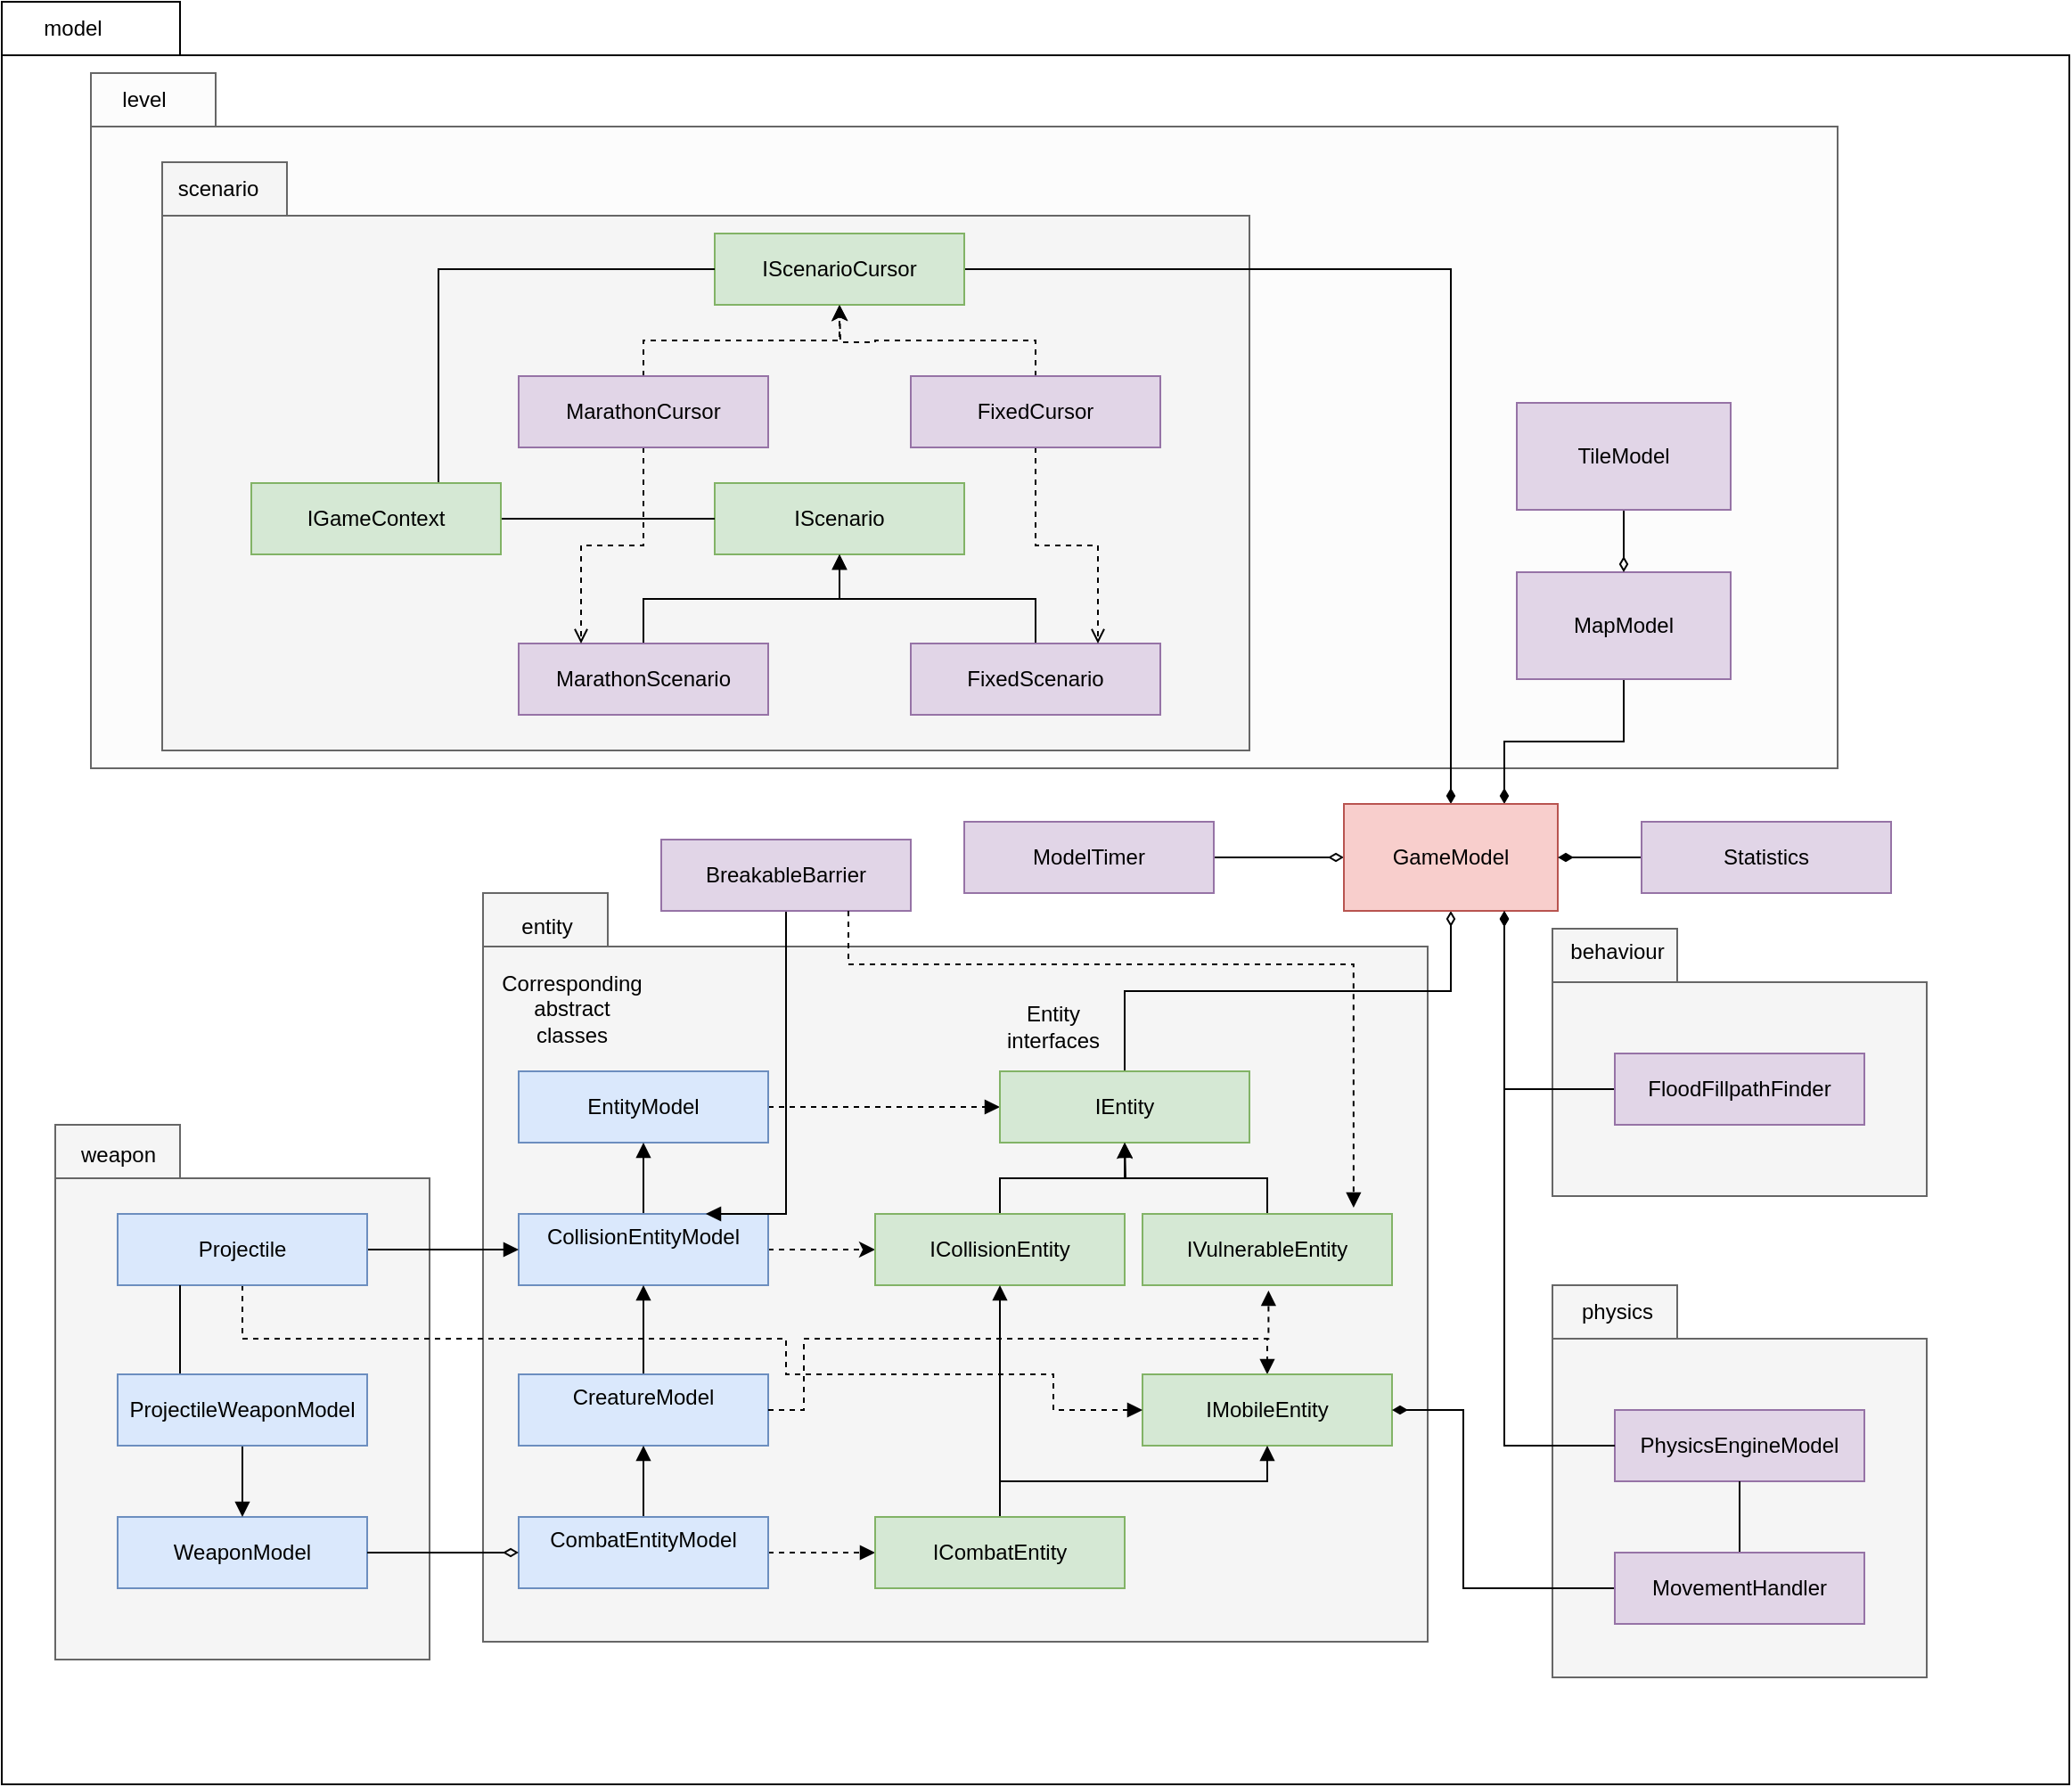 <mxfile version="24.4.4" type="device">
  <diagram id="C5RBs43oDa-KdzZeNtuy" name="Page-1">
    <mxGraphModel dx="2647" dy="2183" grid="1" gridSize="10" guides="1" tooltips="1" connect="1" arrows="1" fold="1" page="1" pageScale="1" pageWidth="827" pageHeight="1169" math="0" shadow="0">
      <root>
        <mxCell id="WIyWlLk6GJQsqaUBKTNV-0" />
        <mxCell id="WIyWlLk6GJQsqaUBKTNV-1" parent="WIyWlLk6GJQsqaUBKTNV-0" />
        <mxCell id="Q5AAanz-ZWtQsxfjovlU-100" value="" style="shape=folder;fontStyle=1;spacingTop=10;tabWidth=70;tabHeight=30;tabPosition=left;html=1;whiteSpace=wrap;" vertex="1" parent="WIyWlLk6GJQsqaUBKTNV-1">
          <mxGeometry x="-510" y="-380" width="1160" height="1000" as="geometry" />
        </mxCell>
        <mxCell id="Q5AAanz-ZWtQsxfjovlU-80" value="" style="shape=folder;fontStyle=1;spacingTop=10;tabWidth=70;tabHeight=30;tabPosition=left;html=1;whiteSpace=wrap;fillColor=#FCFCFC;fontColor=#333333;strokeColor=#666666;" vertex="1" parent="WIyWlLk6GJQsqaUBKTNV-1">
          <mxGeometry x="-460" y="-340" width="980" height="390" as="geometry" />
        </mxCell>
        <mxCell id="Q5AAanz-ZWtQsxfjovlU-51" value="" style="shape=folder;fontStyle=1;spacingTop=10;tabWidth=70;tabHeight=30;tabPosition=left;html=1;whiteSpace=wrap;fillColor=#f5f5f5;fontColor=#333333;strokeColor=#666666;" vertex="1" parent="WIyWlLk6GJQsqaUBKTNV-1">
          <mxGeometry x="-420" y="-290" width="610" height="330" as="geometry" />
        </mxCell>
        <mxCell id="Q5AAanz-ZWtQsxfjovlU-56" value="" style="group" vertex="1" connectable="0" parent="WIyWlLk6GJQsqaUBKTNV-1">
          <mxGeometry x="-240" y="120" width="530" height="420" as="geometry" />
        </mxCell>
        <mxCell id="Q5AAanz-ZWtQsxfjovlU-57" value="" style="shape=folder;fontStyle=1;spacingTop=10;tabWidth=70;tabHeight=30;tabPosition=left;html=1;whiteSpace=wrap;fillColor=#f5f5f5;fontColor=#333333;strokeColor=#666666;" vertex="1" parent="Q5AAanz-ZWtQsxfjovlU-56">
          <mxGeometry width="530" height="420" as="geometry" />
        </mxCell>
        <mxCell id="Q5AAanz-ZWtQsxfjovlU-58" value="entity" style="text;html=1;align=center;verticalAlign=middle;whiteSpace=wrap;rounded=0;" vertex="1" parent="Q5AAanz-ZWtQsxfjovlU-56">
          <mxGeometry width="72.273" height="38.182" as="geometry" />
        </mxCell>
        <mxCell id="Q5AAanz-ZWtQsxfjovlU-10" value="Entity interfaces" style="text;html=1;align=center;verticalAlign=middle;whiteSpace=wrap;rounded=0;" vertex="1" parent="Q5AAanz-ZWtQsxfjovlU-56">
          <mxGeometry x="290" y="60" width="60" height="30" as="geometry" />
        </mxCell>
        <mxCell id="Q5AAanz-ZWtQsxfjovlU-9" value="Corresponding abstract classes" style="text;html=1;align=center;verticalAlign=middle;whiteSpace=wrap;rounded=0;" vertex="1" parent="Q5AAanz-ZWtQsxfjovlU-56">
          <mxGeometry x="20" y="50" width="60" height="30" as="geometry" />
        </mxCell>
        <mxCell id="Q5AAanz-ZWtQsxfjovlU-33" style="edgeStyle=orthogonalEdgeStyle;rounded=0;orthogonalLoop=1;jettySize=auto;html=1;exitX=1;exitY=0.5;exitDx=0;exitDy=0;entryX=0;entryY=0.5;entryDx=0;entryDy=0;endArrow=block;endFill=1;dashed=1;" edge="1" parent="WIyWlLk6GJQsqaUBKTNV-1" source="Q5AAanz-ZWtQsxfjovlU-0" target="Q5AAanz-ZWtQsxfjovlU-11">
          <mxGeometry relative="1" as="geometry" />
        </mxCell>
        <mxCell id="Q5AAanz-ZWtQsxfjovlU-0" value="EntityModel" style="rounded=0;whiteSpace=wrap;html=1;fillColor=#dae8fc;strokeColor=#6c8ebf;" vertex="1" parent="WIyWlLk6GJQsqaUBKTNV-1">
          <mxGeometry x="-220" y="220" width="140" height="40" as="geometry" />
        </mxCell>
        <mxCell id="Q5AAanz-ZWtQsxfjovlU-6" style="edgeStyle=orthogonalEdgeStyle;rounded=0;orthogonalLoop=1;jettySize=auto;html=1;exitX=0.5;exitY=0;exitDx=0;exitDy=0;entryX=0.5;entryY=1;entryDx=0;entryDy=0;endArrow=block;endFill=1;" edge="1" parent="WIyWlLk6GJQsqaUBKTNV-1" source="Q5AAanz-ZWtQsxfjovlU-2" target="Q5AAanz-ZWtQsxfjovlU-0">
          <mxGeometry relative="1" as="geometry" />
        </mxCell>
        <mxCell id="Q5AAanz-ZWtQsxfjovlU-19" style="edgeStyle=orthogonalEdgeStyle;rounded=0;orthogonalLoop=1;jettySize=auto;html=1;exitX=1;exitY=0.5;exitDx=0;exitDy=0;entryX=0;entryY=0.5;entryDx=0;entryDy=0;dashed=1;" edge="1" parent="WIyWlLk6GJQsqaUBKTNV-1" source="Q5AAanz-ZWtQsxfjovlU-2" target="Q5AAanz-ZWtQsxfjovlU-13">
          <mxGeometry relative="1" as="geometry" />
        </mxCell>
        <mxCell id="Q5AAanz-ZWtQsxfjovlU-2" value="&lt;div&gt;CollisionEntityModel&lt;/div&gt;&lt;div&gt;&lt;br&gt;&lt;/div&gt;" style="rounded=0;whiteSpace=wrap;html=1;fillColor=#dae8fc;strokeColor=#6c8ebf;" vertex="1" parent="WIyWlLk6GJQsqaUBKTNV-1">
          <mxGeometry x="-220" y="300" width="140" height="40" as="geometry" />
        </mxCell>
        <mxCell id="Q5AAanz-ZWtQsxfjovlU-7" style="edgeStyle=orthogonalEdgeStyle;rounded=0;orthogonalLoop=1;jettySize=auto;html=1;exitX=0.5;exitY=0;exitDx=0;exitDy=0;entryX=0.5;entryY=1;entryDx=0;entryDy=0;endArrow=block;endFill=1;" edge="1" parent="WIyWlLk6GJQsqaUBKTNV-1" source="Q5AAanz-ZWtQsxfjovlU-3" target="Q5AAanz-ZWtQsxfjovlU-2">
          <mxGeometry relative="1" as="geometry" />
        </mxCell>
        <mxCell id="Q5AAanz-ZWtQsxfjovlU-24" style="edgeStyle=orthogonalEdgeStyle;rounded=0;orthogonalLoop=1;jettySize=auto;html=1;exitX=1;exitY=0.5;exitDx=0;exitDy=0;entryX=0.5;entryY=0;entryDx=0;entryDy=0;dashed=1;endArrow=block;endFill=1;" edge="1" parent="WIyWlLk6GJQsqaUBKTNV-1" source="Q5AAanz-ZWtQsxfjovlU-3" target="Q5AAanz-ZWtQsxfjovlU-14">
          <mxGeometry relative="1" as="geometry">
            <Array as="points">
              <mxPoint x="-60" y="410" />
              <mxPoint x="-60" y="370" />
              <mxPoint x="200" y="370" />
            </Array>
          </mxGeometry>
        </mxCell>
        <mxCell id="Q5AAanz-ZWtQsxfjovlU-3" value="&lt;div&gt;CreatureModel&lt;/div&gt;&lt;div&gt;&lt;br&gt;&lt;/div&gt;" style="rounded=0;whiteSpace=wrap;html=1;fillColor=#dae8fc;strokeColor=#6c8ebf;" vertex="1" parent="WIyWlLk6GJQsqaUBKTNV-1">
          <mxGeometry x="-220" y="390" width="140" height="40" as="geometry" />
        </mxCell>
        <mxCell id="Q5AAanz-ZWtQsxfjovlU-8" style="edgeStyle=orthogonalEdgeStyle;rounded=0;orthogonalLoop=1;jettySize=auto;html=1;exitX=0.5;exitY=0;exitDx=0;exitDy=0;entryX=0.5;entryY=1;entryDx=0;entryDy=0;endArrow=block;endFill=1;" edge="1" parent="WIyWlLk6GJQsqaUBKTNV-1" source="Q5AAanz-ZWtQsxfjovlU-4" target="Q5AAanz-ZWtQsxfjovlU-3">
          <mxGeometry relative="1" as="geometry" />
        </mxCell>
        <mxCell id="Q5AAanz-ZWtQsxfjovlU-18" style="edgeStyle=orthogonalEdgeStyle;rounded=0;orthogonalLoop=1;jettySize=auto;html=1;exitX=1;exitY=0.5;exitDx=0;exitDy=0;entryX=0;entryY=0.5;entryDx=0;entryDy=0;dashed=1;endArrow=block;endFill=1;" edge="1" parent="WIyWlLk6GJQsqaUBKTNV-1" source="Q5AAanz-ZWtQsxfjovlU-4" target="Q5AAanz-ZWtQsxfjovlU-15">
          <mxGeometry relative="1" as="geometry" />
        </mxCell>
        <mxCell id="Q5AAanz-ZWtQsxfjovlU-4" value="&lt;div&gt;CombatEntityModel&lt;/div&gt;&lt;div&gt;&lt;br&gt;&lt;/div&gt;" style="rounded=0;whiteSpace=wrap;html=1;fillColor=#dae8fc;strokeColor=#6c8ebf;" vertex="1" parent="WIyWlLk6GJQsqaUBKTNV-1">
          <mxGeometry x="-220" y="470" width="140" height="40" as="geometry" />
        </mxCell>
        <mxCell id="Q5AAanz-ZWtQsxfjovlU-32" style="edgeStyle=orthogonalEdgeStyle;rounded=0;orthogonalLoop=1;jettySize=auto;html=1;exitX=0.5;exitY=0;exitDx=0;exitDy=0;entryX=0.5;entryY=1;entryDx=0;entryDy=0;endArrow=diamondThin;endFill=0;strokeWidth=1;" edge="1" parent="WIyWlLk6GJQsqaUBKTNV-1" source="Q5AAanz-ZWtQsxfjovlU-11" target="Q5AAanz-ZWtQsxfjovlU-5">
          <mxGeometry relative="1" as="geometry" />
        </mxCell>
        <mxCell id="Q5AAanz-ZWtQsxfjovlU-11" value="IEntity" style="rounded=0;whiteSpace=wrap;html=1;fillColor=#d5e8d4;strokeColor=#82b366;" vertex="1" parent="WIyWlLk6GJQsqaUBKTNV-1">
          <mxGeometry x="50" y="220" width="140" height="40" as="geometry" />
        </mxCell>
        <mxCell id="Q5AAanz-ZWtQsxfjovlU-30" style="edgeStyle=orthogonalEdgeStyle;rounded=0;orthogonalLoop=1;jettySize=auto;html=1;exitX=0.5;exitY=0;exitDx=0;exitDy=0;entryX=0.5;entryY=1;entryDx=0;entryDy=0;" edge="1" parent="WIyWlLk6GJQsqaUBKTNV-1" source="Q5AAanz-ZWtQsxfjovlU-12" target="Q5AAanz-ZWtQsxfjovlU-11">
          <mxGeometry relative="1" as="geometry" />
        </mxCell>
        <mxCell id="Q5AAanz-ZWtQsxfjovlU-12" value="IVulnerableEntity" style="rounded=0;whiteSpace=wrap;html=1;fillColor=#d5e8d4;strokeColor=#82b366;" vertex="1" parent="WIyWlLk6GJQsqaUBKTNV-1">
          <mxGeometry x="130" y="300" width="140" height="40" as="geometry" />
        </mxCell>
        <mxCell id="Q5AAanz-ZWtQsxfjovlU-31" style="edgeStyle=orthogonalEdgeStyle;rounded=0;orthogonalLoop=1;jettySize=auto;html=1;exitX=0.5;exitY=0;exitDx=0;exitDy=0;endArrow=block;endFill=1;" edge="1" parent="WIyWlLk6GJQsqaUBKTNV-1" source="Q5AAanz-ZWtQsxfjovlU-13">
          <mxGeometry relative="1" as="geometry">
            <mxPoint x="120" y="260" as="targetPoint" />
          </mxGeometry>
        </mxCell>
        <mxCell id="Q5AAanz-ZWtQsxfjovlU-13" value="ICollisionEntity" style="rounded=0;whiteSpace=wrap;html=1;fillColor=#d5e8d4;strokeColor=#82b366;" vertex="1" parent="WIyWlLk6GJQsqaUBKTNV-1">
          <mxGeometry x="-20" y="300" width="140" height="40" as="geometry" />
        </mxCell>
        <mxCell id="Q5AAanz-ZWtQsxfjovlU-14" value="IMobileEntity" style="rounded=0;whiteSpace=wrap;html=1;fillColor=#d5e8d4;strokeColor=#82b366;" vertex="1" parent="WIyWlLk6GJQsqaUBKTNV-1">
          <mxGeometry x="130" y="390" width="140" height="40" as="geometry" />
        </mxCell>
        <mxCell id="Q5AAanz-ZWtQsxfjovlU-28" style="edgeStyle=orthogonalEdgeStyle;rounded=0;orthogonalLoop=1;jettySize=auto;html=1;exitX=0.5;exitY=0;exitDx=0;exitDy=0;entryX=0.5;entryY=1;entryDx=0;entryDy=0;endArrow=block;endFill=1;" edge="1" parent="WIyWlLk6GJQsqaUBKTNV-1" source="Q5AAanz-ZWtQsxfjovlU-15" target="Q5AAanz-ZWtQsxfjovlU-13">
          <mxGeometry relative="1" as="geometry" />
        </mxCell>
        <mxCell id="Q5AAanz-ZWtQsxfjovlU-29" style="edgeStyle=orthogonalEdgeStyle;rounded=0;orthogonalLoop=1;jettySize=auto;html=1;exitX=0.5;exitY=0;exitDx=0;exitDy=0;entryX=0.5;entryY=1;entryDx=0;entryDy=0;endArrow=block;endFill=1;" edge="1" parent="WIyWlLk6GJQsqaUBKTNV-1" source="Q5AAanz-ZWtQsxfjovlU-15" target="Q5AAanz-ZWtQsxfjovlU-14">
          <mxGeometry relative="1" as="geometry" />
        </mxCell>
        <mxCell id="Q5AAanz-ZWtQsxfjovlU-15" value="ICombatEntity" style="rounded=0;whiteSpace=wrap;html=1;fillColor=#d5e8d4;strokeColor=#82b366;" vertex="1" parent="WIyWlLk6GJQsqaUBKTNV-1">
          <mxGeometry x="-20" y="470" width="140" height="40" as="geometry" />
        </mxCell>
        <mxCell id="Q5AAanz-ZWtQsxfjovlU-27" style="edgeStyle=orthogonalEdgeStyle;rounded=0;orthogonalLoop=1;jettySize=auto;html=1;entryX=0.505;entryY=1.075;entryDx=0;entryDy=0;entryPerimeter=0;dashed=1;endArrow=block;endFill=1;" edge="1" parent="WIyWlLk6GJQsqaUBKTNV-1" source="Q5AAanz-ZWtQsxfjovlU-3" target="Q5AAanz-ZWtQsxfjovlU-12">
          <mxGeometry relative="1" as="geometry">
            <Array as="points">
              <mxPoint x="-60" y="410" />
              <mxPoint x="-60" y="370" />
              <mxPoint x="201" y="370" />
            </Array>
          </mxGeometry>
        </mxCell>
        <mxCell id="Q5AAanz-ZWtQsxfjovlU-84" style="edgeStyle=orthogonalEdgeStyle;rounded=0;orthogonalLoop=1;jettySize=auto;html=1;entryX=0.75;entryY=0;entryDx=0;entryDy=0;endArrow=diamondThin;endFill=1;" edge="1" parent="WIyWlLk6GJQsqaUBKTNV-1" source="Q5AAanz-ZWtQsxfjovlU-34" target="Q5AAanz-ZWtQsxfjovlU-5">
          <mxGeometry relative="1" as="geometry" />
        </mxCell>
        <mxCell id="Q5AAanz-ZWtQsxfjovlU-34" value="MapModel" style="rounded=0;whiteSpace=wrap;html=1;fillColor=#e1d5e7;strokeColor=#9673a6;" vertex="1" parent="WIyWlLk6GJQsqaUBKTNV-1">
          <mxGeometry x="340" y="-60" width="120" height="60" as="geometry" />
        </mxCell>
        <mxCell id="Q5AAanz-ZWtQsxfjovlU-37" value="IScenario" style="rounded=0;whiteSpace=wrap;html=1;fillColor=#d5e8d4;strokeColor=#82b366;" vertex="1" parent="WIyWlLk6GJQsqaUBKTNV-1">
          <mxGeometry x="-110" y="-110" width="140" height="40" as="geometry" />
        </mxCell>
        <mxCell id="Q5AAanz-ZWtQsxfjovlU-42" style="edgeStyle=orthogonalEdgeStyle;rounded=0;orthogonalLoop=1;jettySize=auto;html=1;exitX=0.5;exitY=0;exitDx=0;exitDy=0;entryX=0.5;entryY=1;entryDx=0;entryDy=0;endArrow=block;endFill=1;" edge="1" parent="WIyWlLk6GJQsqaUBKTNV-1" source="Q5AAanz-ZWtQsxfjovlU-38" target="Q5AAanz-ZWtQsxfjovlU-37">
          <mxGeometry relative="1" as="geometry" />
        </mxCell>
        <mxCell id="Q5AAanz-ZWtQsxfjovlU-38" value="FixedScenario" style="rounded=0;whiteSpace=wrap;html=1;fillColor=#e1d5e7;strokeColor=#9673a6;" vertex="1" parent="WIyWlLk6GJQsqaUBKTNV-1">
          <mxGeometry y="-20" width="140" height="40" as="geometry" />
        </mxCell>
        <mxCell id="Q5AAanz-ZWtQsxfjovlU-40" style="edgeStyle=orthogonalEdgeStyle;rounded=0;orthogonalLoop=1;jettySize=auto;html=1;exitX=0.5;exitY=0;exitDx=0;exitDy=0;endArrow=block;endFill=1;" edge="1" parent="WIyWlLk6GJQsqaUBKTNV-1" source="Q5AAanz-ZWtQsxfjovlU-39" target="Q5AAanz-ZWtQsxfjovlU-37">
          <mxGeometry relative="1" as="geometry" />
        </mxCell>
        <mxCell id="Q5AAanz-ZWtQsxfjovlU-39" value="MarathonScenario" style="rounded=0;whiteSpace=wrap;html=1;fillColor=#e1d5e7;strokeColor=#9673a6;" vertex="1" parent="WIyWlLk6GJQsqaUBKTNV-1">
          <mxGeometry x="-220" y="-20" width="140" height="40" as="geometry" />
        </mxCell>
        <mxCell id="Q5AAanz-ZWtQsxfjovlU-46" style="edgeStyle=orthogonalEdgeStyle;rounded=0;orthogonalLoop=1;jettySize=auto;html=1;exitX=0.5;exitY=0;exitDx=0;exitDy=0;entryX=0.5;entryY=1;entryDx=0;entryDy=0;dashed=1;" edge="1" parent="WIyWlLk6GJQsqaUBKTNV-1" source="Q5AAanz-ZWtQsxfjovlU-43" target="Q5AAanz-ZWtQsxfjovlU-44">
          <mxGeometry relative="1" as="geometry" />
        </mxCell>
        <mxCell id="Q5AAanz-ZWtQsxfjovlU-49" style="edgeStyle=orthogonalEdgeStyle;rounded=0;orthogonalLoop=1;jettySize=auto;html=1;exitX=0.5;exitY=1;exitDx=0;exitDy=0;entryX=0.25;entryY=0;entryDx=0;entryDy=0;endArrow=open;endFill=0;dashed=1;" edge="1" parent="WIyWlLk6GJQsqaUBKTNV-1" source="Q5AAanz-ZWtQsxfjovlU-43" target="Q5AAanz-ZWtQsxfjovlU-39">
          <mxGeometry relative="1" as="geometry" />
        </mxCell>
        <mxCell id="Q5AAanz-ZWtQsxfjovlU-43" value="MarathonCursor" style="rounded=0;whiteSpace=wrap;html=1;fillColor=#e1d5e7;strokeColor=#9673a6;" vertex="1" parent="WIyWlLk6GJQsqaUBKTNV-1">
          <mxGeometry x="-220" y="-170" width="140" height="40" as="geometry" />
        </mxCell>
        <mxCell id="Q5AAanz-ZWtQsxfjovlU-54" style="edgeStyle=orthogonalEdgeStyle;rounded=0;orthogonalLoop=1;jettySize=auto;html=1;exitX=1;exitY=0.5;exitDx=0;exitDy=0;entryX=0.5;entryY=0;entryDx=0;entryDy=0;endArrow=diamondThin;endFill=1;" edge="1" parent="WIyWlLk6GJQsqaUBKTNV-1" source="Q5AAanz-ZWtQsxfjovlU-44" target="Q5AAanz-ZWtQsxfjovlU-5">
          <mxGeometry relative="1" as="geometry">
            <mxPoint x="303" y="50" as="targetPoint" />
          </mxGeometry>
        </mxCell>
        <mxCell id="Q5AAanz-ZWtQsxfjovlU-44" value="IScenarioCursor" style="rounded=0;whiteSpace=wrap;html=1;fillColor=#d5e8d4;strokeColor=#82b366;" vertex="1" parent="WIyWlLk6GJQsqaUBKTNV-1">
          <mxGeometry x="-110" y="-250" width="140" height="40" as="geometry" />
        </mxCell>
        <mxCell id="Q5AAanz-ZWtQsxfjovlU-48" style="edgeStyle=orthogonalEdgeStyle;rounded=0;orthogonalLoop=1;jettySize=auto;html=1;exitX=0.5;exitY=1;exitDx=0;exitDy=0;entryX=0.75;entryY=0;entryDx=0;entryDy=0;endArrow=open;endFill=0;dashed=1;" edge="1" parent="WIyWlLk6GJQsqaUBKTNV-1" source="Q5AAanz-ZWtQsxfjovlU-47" target="Q5AAanz-ZWtQsxfjovlU-38">
          <mxGeometry relative="1" as="geometry" />
        </mxCell>
        <mxCell id="Q5AAanz-ZWtQsxfjovlU-50" style="edgeStyle=orthogonalEdgeStyle;rounded=0;orthogonalLoop=1;jettySize=auto;html=1;exitX=0.5;exitY=0;exitDx=0;exitDy=0;dashed=1;" edge="1" parent="WIyWlLk6GJQsqaUBKTNV-1" source="Q5AAanz-ZWtQsxfjovlU-47">
          <mxGeometry relative="1" as="geometry">
            <mxPoint x="-40" y="-210" as="targetPoint" />
          </mxGeometry>
        </mxCell>
        <mxCell id="Q5AAanz-ZWtQsxfjovlU-47" value="FixedCursor" style="rounded=0;whiteSpace=wrap;html=1;fillColor=#e1d5e7;strokeColor=#9673a6;" vertex="1" parent="WIyWlLk6GJQsqaUBKTNV-1">
          <mxGeometry y="-170" width="140" height="40" as="geometry" />
        </mxCell>
        <mxCell id="Q5AAanz-ZWtQsxfjovlU-61" style="edgeStyle=orthogonalEdgeStyle;rounded=0;orthogonalLoop=1;jettySize=auto;html=1;exitX=1;exitY=0.5;exitDx=0;exitDy=0;entryX=0;entryY=0.5;entryDx=0;entryDy=0;endArrow=diamondThin;endFill=0;" edge="1" parent="WIyWlLk6GJQsqaUBKTNV-1" source="Q5AAanz-ZWtQsxfjovlU-60" target="Q5AAanz-ZWtQsxfjovlU-5">
          <mxGeometry relative="1" as="geometry" />
        </mxCell>
        <mxCell id="Q5AAanz-ZWtQsxfjovlU-60" value="ModelTimer" style="rounded=0;whiteSpace=wrap;html=1;fillColor=#e1d5e7;strokeColor=#9673a6;" vertex="1" parent="WIyWlLk6GJQsqaUBKTNV-1">
          <mxGeometry x="30" y="80" width="140" height="40" as="geometry" />
        </mxCell>
        <mxCell id="Q5AAanz-ZWtQsxfjovlU-64" style="edgeStyle=orthogonalEdgeStyle;rounded=0;orthogonalLoop=1;jettySize=auto;html=1;exitX=1;exitY=0.5;exitDx=0;exitDy=0;entryX=0;entryY=0.5;entryDx=0;entryDy=0;endArrow=none;endFill=0;" edge="1" parent="WIyWlLk6GJQsqaUBKTNV-1" source="Q5AAanz-ZWtQsxfjovlU-63" target="Q5AAanz-ZWtQsxfjovlU-37">
          <mxGeometry relative="1" as="geometry" />
        </mxCell>
        <mxCell id="Q5AAanz-ZWtQsxfjovlU-65" style="edgeStyle=orthogonalEdgeStyle;rounded=0;orthogonalLoop=1;jettySize=auto;html=1;exitX=0.75;exitY=0;exitDx=0;exitDy=0;entryX=0;entryY=0.5;entryDx=0;entryDy=0;endArrow=none;endFill=0;" edge="1" parent="WIyWlLk6GJQsqaUBKTNV-1" source="Q5AAanz-ZWtQsxfjovlU-63" target="Q5AAanz-ZWtQsxfjovlU-44">
          <mxGeometry relative="1" as="geometry" />
        </mxCell>
        <mxCell id="Q5AAanz-ZWtQsxfjovlU-53" value="scenario" style="text;html=1;align=center;verticalAlign=middle;whiteSpace=wrap;rounded=0;" vertex="1" parent="WIyWlLk6GJQsqaUBKTNV-1">
          <mxGeometry x="-430" y="-290" width="83.182" height="30" as="geometry" />
        </mxCell>
        <mxCell id="Q5AAanz-ZWtQsxfjovlU-63" value="IGameContext" style="rounded=0;whiteSpace=wrap;html=1;fillColor=#d5e8d4;strokeColor=#82b366;" vertex="1" parent="WIyWlLk6GJQsqaUBKTNV-1">
          <mxGeometry x="-370" y="-110" width="140" height="40" as="geometry" />
        </mxCell>
        <mxCell id="Q5AAanz-ZWtQsxfjovlU-5" value="GameModel" style="rounded=0;whiteSpace=wrap;html=1;fillColor=#f8cecc;strokeColor=#b85450;" vertex="1" parent="WIyWlLk6GJQsqaUBKTNV-1">
          <mxGeometry x="243" y="70" width="120" height="60" as="geometry" />
        </mxCell>
        <mxCell id="Q5AAanz-ZWtQsxfjovlU-83" value="level" style="text;html=1;align=center;verticalAlign=middle;whiteSpace=wrap;rounded=0;" vertex="1" parent="WIyWlLk6GJQsqaUBKTNV-1">
          <mxGeometry x="-460" y="-340" width="60" height="30" as="geometry" />
        </mxCell>
        <mxCell id="Q5AAanz-ZWtQsxfjovlU-86" style="edgeStyle=orthogonalEdgeStyle;rounded=0;orthogonalLoop=1;jettySize=auto;html=1;exitX=0;exitY=0.5;exitDx=0;exitDy=0;entryX=1;entryY=0.5;entryDx=0;entryDy=0;endArrow=diamondThin;endFill=1;" edge="1" parent="WIyWlLk6GJQsqaUBKTNV-1" source="Q5AAanz-ZWtQsxfjovlU-85" target="Q5AAanz-ZWtQsxfjovlU-5">
          <mxGeometry relative="1" as="geometry" />
        </mxCell>
        <mxCell id="Q5AAanz-ZWtQsxfjovlU-68" value="" style="shape=folder;fontStyle=1;spacingTop=10;tabWidth=70;tabHeight=30;tabPosition=left;html=1;whiteSpace=wrap;fillColor=#f5f5f5;fontColor=#333333;strokeColor=#666666;" vertex="1" parent="WIyWlLk6GJQsqaUBKTNV-1">
          <mxGeometry x="-480" y="250" width="210" height="300" as="geometry" />
        </mxCell>
        <mxCell id="Q5AAanz-ZWtQsxfjovlU-85" value="Statistics" style="rounded=0;whiteSpace=wrap;html=1;fillColor=#e1d5e7;strokeColor=#9673a6;" vertex="1" parent="WIyWlLk6GJQsqaUBKTNV-1">
          <mxGeometry x="410" y="80" width="140" height="40" as="geometry" />
        </mxCell>
        <mxCell id="Q5AAanz-ZWtQsxfjovlU-88" style="edgeStyle=orthogonalEdgeStyle;rounded=0;orthogonalLoop=1;jettySize=auto;html=1;exitX=0.5;exitY=1;exitDx=0;exitDy=0;entryX=0.5;entryY=0;entryDx=0;entryDy=0;endArrow=diamondThin;endFill=0;" edge="1" parent="WIyWlLk6GJQsqaUBKTNV-1" source="Q5AAanz-ZWtQsxfjovlU-87" target="Q5AAanz-ZWtQsxfjovlU-34">
          <mxGeometry relative="1" as="geometry" />
        </mxCell>
        <mxCell id="Q5AAanz-ZWtQsxfjovlU-87" value="TileModel" style="rounded=0;whiteSpace=wrap;html=1;fillColor=#e1d5e7;strokeColor=#9673a6;" vertex="1" parent="WIyWlLk6GJQsqaUBKTNV-1">
          <mxGeometry x="340" y="-155" width="120" height="60" as="geometry" />
        </mxCell>
        <mxCell id="Q5AAanz-ZWtQsxfjovlU-90" value="" style="shape=folder;fontStyle=1;spacingTop=10;tabWidth=70;tabHeight=30;tabPosition=left;html=1;whiteSpace=wrap;fillColor=#f5f5f5;fontColor=#333333;strokeColor=#666666;" vertex="1" parent="WIyWlLk6GJQsqaUBKTNV-1">
          <mxGeometry x="360" y="340" width="210" height="220" as="geometry" />
        </mxCell>
        <mxCell id="Q5AAanz-ZWtQsxfjovlU-91" value="physics" style="text;html=1;align=center;verticalAlign=middle;whiteSpace=wrap;rounded=0;" vertex="1" parent="WIyWlLk6GJQsqaUBKTNV-1">
          <mxGeometry x="382.105" y="348.187" width="28.636" height="13.636" as="geometry" />
        </mxCell>
        <mxCell id="Q5AAanz-ZWtQsxfjovlU-69" value="weapon" style="text;html=1;align=center;verticalAlign=middle;whiteSpace=wrap;rounded=0;" vertex="1" parent="WIyWlLk6GJQsqaUBKTNV-1">
          <mxGeometry x="-458.635" y="259.997" width="28.636" height="13.636" as="geometry" />
        </mxCell>
        <mxCell id="Q5AAanz-ZWtQsxfjovlU-72" value="WeaponModel" style="rounded=0;whiteSpace=wrap;html=1;fillColor=#dae8fc;strokeColor=#6c8ebf;" vertex="1" parent="WIyWlLk6GJQsqaUBKTNV-1">
          <mxGeometry x="-445" y="470" width="140" height="40" as="geometry" />
        </mxCell>
        <mxCell id="Q5AAanz-ZWtQsxfjovlU-94" value="PhysicsEngineModel" style="rounded=0;whiteSpace=wrap;html=1;fillColor=#e1d5e7;strokeColor=#9673a6;" vertex="1" parent="WIyWlLk6GJQsqaUBKTNV-1">
          <mxGeometry x="395" y="410" width="140" height="40" as="geometry" />
        </mxCell>
        <mxCell id="Q5AAanz-ZWtQsxfjovlU-95" style="edgeStyle=orthogonalEdgeStyle;rounded=0;orthogonalLoop=1;jettySize=auto;html=1;exitX=0;exitY=0.5;exitDx=0;exitDy=0;entryX=0.75;entryY=1;entryDx=0;entryDy=0;endArrow=diamondThin;endFill=1;" edge="1" parent="WIyWlLk6GJQsqaUBKTNV-1" source="Q5AAanz-ZWtQsxfjovlU-94" target="Q5AAanz-ZWtQsxfjovlU-5">
          <mxGeometry relative="1" as="geometry" />
        </mxCell>
        <mxCell id="Q5AAanz-ZWtQsxfjovlU-97" style="edgeStyle=orthogonalEdgeStyle;rounded=0;orthogonalLoop=1;jettySize=auto;html=1;exitX=0.5;exitY=0;exitDx=0;exitDy=0;entryX=0.5;entryY=1;entryDx=0;entryDy=0;endArrow=none;endFill=0;" edge="1" parent="WIyWlLk6GJQsqaUBKTNV-1" source="Q5AAanz-ZWtQsxfjovlU-96" target="Q5AAanz-ZWtQsxfjovlU-94">
          <mxGeometry relative="1" as="geometry" />
        </mxCell>
        <mxCell id="Q5AAanz-ZWtQsxfjovlU-98" style="edgeStyle=orthogonalEdgeStyle;rounded=0;orthogonalLoop=1;jettySize=auto;html=1;exitX=0;exitY=0.5;exitDx=0;exitDy=0;entryX=1;entryY=0.5;entryDx=0;entryDy=0;endArrow=diamondThin;endFill=1;" edge="1" parent="WIyWlLk6GJQsqaUBKTNV-1" source="Q5AAanz-ZWtQsxfjovlU-96" target="Q5AAanz-ZWtQsxfjovlU-14">
          <mxGeometry relative="1" as="geometry">
            <Array as="points">
              <mxPoint x="310" y="510" />
              <mxPoint x="310" y="410" />
            </Array>
          </mxGeometry>
        </mxCell>
        <mxCell id="Q5AAanz-ZWtQsxfjovlU-96" value="MovementHandler" style="rounded=0;whiteSpace=wrap;html=1;fillColor=#e1d5e7;strokeColor=#9673a6;" vertex="1" parent="WIyWlLk6GJQsqaUBKTNV-1">
          <mxGeometry x="395" y="490" width="140" height="40" as="geometry" />
        </mxCell>
        <mxCell id="Q5AAanz-ZWtQsxfjovlU-101" value="model" style="text;html=1;align=center;verticalAlign=middle;whiteSpace=wrap;rounded=0;" vertex="1" parent="WIyWlLk6GJQsqaUBKTNV-1">
          <mxGeometry x="-500" y="-380" width="60" height="30" as="geometry" />
        </mxCell>
        <mxCell id="Q5AAanz-ZWtQsxfjovlU-102" value="" style="shape=folder;fontStyle=1;spacingTop=10;tabWidth=70;tabHeight=30;tabPosition=left;html=1;whiteSpace=wrap;fillColor=#f5f5f5;fontColor=#333333;strokeColor=#666666;" vertex="1" parent="WIyWlLk6GJQsqaUBKTNV-1">
          <mxGeometry x="360" y="140" width="210" height="150" as="geometry" />
        </mxCell>
        <mxCell id="Q5AAanz-ZWtQsxfjovlU-103" value="behaviour" style="text;html=1;align=center;verticalAlign=middle;whiteSpace=wrap;rounded=0;" vertex="1" parent="WIyWlLk6GJQsqaUBKTNV-1">
          <mxGeometry x="382.105" y="146.377" width="28.636" height="13.636" as="geometry" />
        </mxCell>
        <mxCell id="Q5AAanz-ZWtQsxfjovlU-105" style="edgeStyle=orthogonalEdgeStyle;rounded=0;orthogonalLoop=1;jettySize=auto;html=1;exitX=0;exitY=0.5;exitDx=0;exitDy=0;entryX=0.75;entryY=1;entryDx=0;entryDy=0;endArrow=diamondThin;endFill=1;" edge="1" parent="WIyWlLk6GJQsqaUBKTNV-1" source="Q5AAanz-ZWtQsxfjovlU-104" target="Q5AAanz-ZWtQsxfjovlU-5">
          <mxGeometry relative="1" as="geometry" />
        </mxCell>
        <mxCell id="Q5AAanz-ZWtQsxfjovlU-104" value="FloodFillpathFinder" style="rounded=0;whiteSpace=wrap;html=1;fillColor=#e1d5e7;strokeColor=#9673a6;" vertex="1" parent="WIyWlLk6GJQsqaUBKTNV-1">
          <mxGeometry x="395" y="210" width="140" height="40" as="geometry" />
        </mxCell>
        <mxCell id="Q5AAanz-ZWtQsxfjovlU-73" style="edgeStyle=orthogonalEdgeStyle;rounded=0;orthogonalLoop=1;jettySize=auto;html=1;exitX=1;exitY=0.5;exitDx=0;exitDy=0;entryX=0;entryY=0.5;entryDx=0;entryDy=0;endArrow=diamondThin;endFill=0;" edge="1" parent="WIyWlLk6GJQsqaUBKTNV-1" source="Q5AAanz-ZWtQsxfjovlU-72" target="Q5AAanz-ZWtQsxfjovlU-4">
          <mxGeometry relative="1" as="geometry" />
        </mxCell>
        <mxCell id="Q5AAanz-ZWtQsxfjovlU-108" style="edgeStyle=orthogonalEdgeStyle;rounded=0;orthogonalLoop=1;jettySize=auto;html=1;entryX=0;entryY=0.5;entryDx=0;entryDy=0;endArrow=block;endFill=1;" edge="1" parent="WIyWlLk6GJQsqaUBKTNV-1" source="Q5AAanz-ZWtQsxfjovlU-106" target="Q5AAanz-ZWtQsxfjovlU-2">
          <mxGeometry relative="1" as="geometry" />
        </mxCell>
        <mxCell id="Q5AAanz-ZWtQsxfjovlU-109" style="edgeStyle=orthogonalEdgeStyle;rounded=0;orthogonalLoop=1;jettySize=auto;html=1;entryX=0;entryY=0.5;entryDx=0;entryDy=0;endArrow=block;endFill=1;dashed=1;" edge="1" parent="WIyWlLk6GJQsqaUBKTNV-1" source="Q5AAanz-ZWtQsxfjovlU-106" target="Q5AAanz-ZWtQsxfjovlU-14">
          <mxGeometry relative="1" as="geometry">
            <Array as="points">
              <mxPoint x="-375" y="370" />
              <mxPoint x="-70" y="370" />
              <mxPoint x="-70" y="390" />
              <mxPoint x="80" y="390" />
              <mxPoint x="80" y="410" />
            </Array>
          </mxGeometry>
        </mxCell>
        <mxCell id="Q5AAanz-ZWtQsxfjovlU-106" value="Projectile" style="rounded=0;whiteSpace=wrap;html=1;fillColor=#dae8fc;strokeColor=#6c8ebf;" vertex="1" parent="WIyWlLk6GJQsqaUBKTNV-1">
          <mxGeometry x="-445" y="300" width="140" height="40" as="geometry" />
        </mxCell>
        <mxCell id="Q5AAanz-ZWtQsxfjovlU-111" style="edgeStyle=orthogonalEdgeStyle;rounded=0;orthogonalLoop=1;jettySize=auto;html=1;exitX=0.5;exitY=1;exitDx=0;exitDy=0;entryX=0.5;entryY=0;entryDx=0;entryDy=0;endArrow=block;endFill=1;" edge="1" parent="WIyWlLk6GJQsqaUBKTNV-1" source="Q5AAanz-ZWtQsxfjovlU-110" target="Q5AAanz-ZWtQsxfjovlU-72">
          <mxGeometry relative="1" as="geometry" />
        </mxCell>
        <mxCell id="Q5AAanz-ZWtQsxfjovlU-112" style="edgeStyle=orthogonalEdgeStyle;rounded=0;orthogonalLoop=1;jettySize=auto;html=1;exitX=0.25;exitY=0;exitDx=0;exitDy=0;entryX=0.25;entryY=1;entryDx=0;entryDy=0;endArrow=none;endFill=0;" edge="1" parent="WIyWlLk6GJQsqaUBKTNV-1" source="Q5AAanz-ZWtQsxfjovlU-110" target="Q5AAanz-ZWtQsxfjovlU-106">
          <mxGeometry relative="1" as="geometry" />
        </mxCell>
        <mxCell id="Q5AAanz-ZWtQsxfjovlU-110" value="ProjectileWeaponModel" style="rounded=0;whiteSpace=wrap;html=1;fillColor=#dae8fc;strokeColor=#6c8ebf;" vertex="1" parent="WIyWlLk6GJQsqaUBKTNV-1">
          <mxGeometry x="-445" y="390" width="140" height="40" as="geometry" />
        </mxCell>
        <mxCell id="Q5AAanz-ZWtQsxfjovlU-114" style="edgeStyle=orthogonalEdgeStyle;rounded=0;orthogonalLoop=1;jettySize=auto;html=1;entryX=0.75;entryY=0;entryDx=0;entryDy=0;endArrow=block;endFill=1;" edge="1" parent="WIyWlLk6GJQsqaUBKTNV-1" source="Q5AAanz-ZWtQsxfjovlU-113" target="Q5AAanz-ZWtQsxfjovlU-2">
          <mxGeometry relative="1" as="geometry">
            <Array as="points">
              <mxPoint x="-70" y="300" />
            </Array>
          </mxGeometry>
        </mxCell>
        <mxCell id="Q5AAanz-ZWtQsxfjovlU-113" value="BreakableBarrier" style="rounded=0;whiteSpace=wrap;html=1;fillColor=#e1d5e7;strokeColor=#9673a6;" vertex="1" parent="WIyWlLk6GJQsqaUBKTNV-1">
          <mxGeometry x="-140" y="90" width="140" height="40" as="geometry" />
        </mxCell>
        <mxCell id="Q5AAanz-ZWtQsxfjovlU-115" style="edgeStyle=orthogonalEdgeStyle;rounded=0;orthogonalLoop=1;jettySize=auto;html=1;exitX=0.75;exitY=1;exitDx=0;exitDy=0;entryX=0.846;entryY=-0.087;entryDx=0;entryDy=0;entryPerimeter=0;dashed=1;endArrow=block;endFill=1;" edge="1" parent="WIyWlLk6GJQsqaUBKTNV-1" source="Q5AAanz-ZWtQsxfjovlU-113" target="Q5AAanz-ZWtQsxfjovlU-12">
          <mxGeometry relative="1" as="geometry">
            <Array as="points">
              <mxPoint x="-35" y="160" />
              <mxPoint x="248" y="160" />
            </Array>
          </mxGeometry>
        </mxCell>
      </root>
    </mxGraphModel>
  </diagram>
</mxfile>

